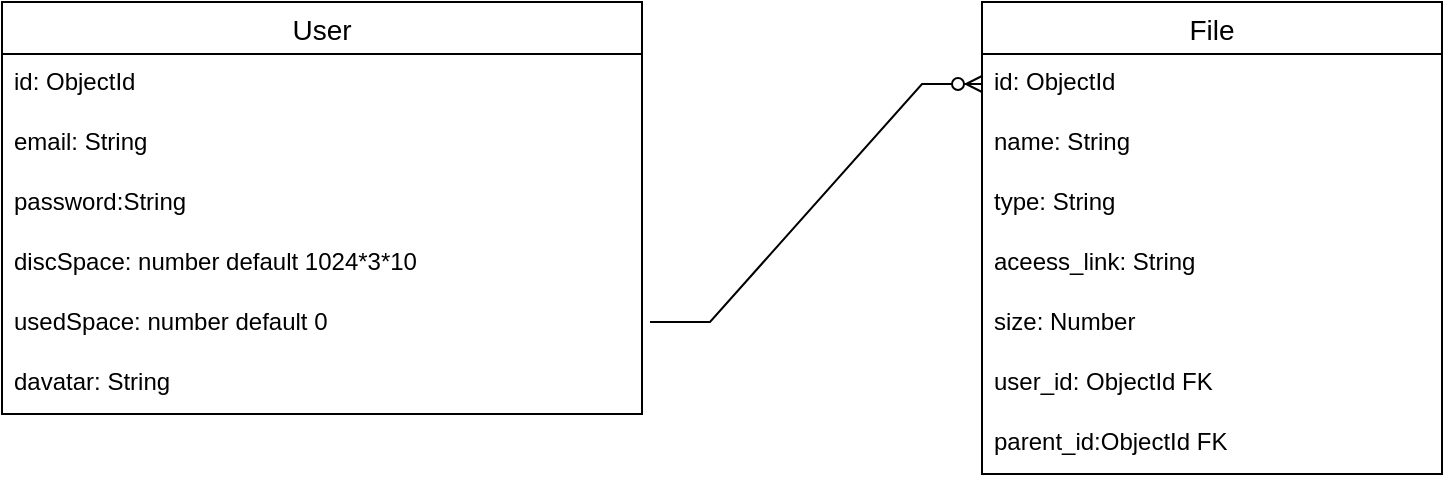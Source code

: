 <mxfile version="20.4.0" type="device"><diagram id="GGFhHgh3EzvBSyn0mWXY" name="Страница 1"><mxGraphModel dx="1422" dy="794" grid="1" gridSize="10" guides="1" tooltips="1" connect="1" arrows="1" fold="1" page="1" pageScale="1" pageWidth="827" pageHeight="1169" math="0" shadow="0"><root><mxCell id="0"/><mxCell id="1" parent="0"/><mxCell id="Gbp_OqOJv3uaB1sDuXEB-1" value="User" style="swimlane;fontStyle=0;childLayout=stackLayout;horizontal=1;startSize=26;horizontalStack=0;resizeParent=1;resizeParentMax=0;resizeLast=0;collapsible=1;marginBottom=0;align=center;fontSize=14;" vertex="1" parent="1"><mxGeometry x="40" y="240" width="320" height="206" as="geometry"/></mxCell><mxCell id="Gbp_OqOJv3uaB1sDuXEB-2" value="id: ObjectId" style="text;strokeColor=none;fillColor=none;spacingLeft=4;spacingRight=4;overflow=hidden;rotatable=0;points=[[0,0.5],[1,0.5]];portConstraint=eastwest;fontSize=12;" vertex="1" parent="Gbp_OqOJv3uaB1sDuXEB-1"><mxGeometry y="26" width="320" height="30" as="geometry"/></mxCell><mxCell id="Gbp_OqOJv3uaB1sDuXEB-3" value="email: String" style="text;strokeColor=none;fillColor=none;spacingLeft=4;spacingRight=4;overflow=hidden;rotatable=0;points=[[0,0.5],[1,0.5]];portConstraint=eastwest;fontSize=12;" vertex="1" parent="Gbp_OqOJv3uaB1sDuXEB-1"><mxGeometry y="56" width="320" height="30" as="geometry"/></mxCell><mxCell id="Gbp_OqOJv3uaB1sDuXEB-4" value="password:String" style="text;strokeColor=none;fillColor=none;spacingLeft=4;spacingRight=4;overflow=hidden;rotatable=0;points=[[0,0.5],[1,0.5]];portConstraint=eastwest;fontSize=12;" vertex="1" parent="Gbp_OqOJv3uaB1sDuXEB-1"><mxGeometry y="86" width="320" height="30" as="geometry"/></mxCell><mxCell id="Gbp_OqOJv3uaB1sDuXEB-5" value="discSpace: number default 1024*3*10" style="text;strokeColor=none;fillColor=none;spacingLeft=4;spacingRight=4;overflow=hidden;rotatable=0;points=[[0,0.5],[1,0.5]];portConstraint=eastwest;fontSize=12;" vertex="1" parent="Gbp_OqOJv3uaB1sDuXEB-1"><mxGeometry y="116" width="320" height="30" as="geometry"/></mxCell><mxCell id="Gbp_OqOJv3uaB1sDuXEB-6" value="usedSpace: number default 0" style="text;strokeColor=none;fillColor=none;spacingLeft=4;spacingRight=4;overflow=hidden;rotatable=0;points=[[0,0.5],[1,0.5]];portConstraint=eastwest;fontSize=12;" vertex="1" parent="Gbp_OqOJv3uaB1sDuXEB-1"><mxGeometry y="146" width="320" height="30" as="geometry"/></mxCell><mxCell id="Gbp_OqOJv3uaB1sDuXEB-7" value="davatar: String" style="text;strokeColor=none;fillColor=none;spacingLeft=4;spacingRight=4;overflow=hidden;rotatable=0;points=[[0,0.5],[1,0.5]];portConstraint=eastwest;fontSize=12;" vertex="1" parent="Gbp_OqOJv3uaB1sDuXEB-1"><mxGeometry y="176" width="320" height="30" as="geometry"/></mxCell><mxCell id="Gbp_OqOJv3uaB1sDuXEB-8" value="File" style="swimlane;fontStyle=0;childLayout=stackLayout;horizontal=1;startSize=26;horizontalStack=0;resizeParent=1;resizeParentMax=0;resizeLast=0;collapsible=1;marginBottom=0;align=center;fontSize=14;" vertex="1" parent="1"><mxGeometry x="530" y="240" width="230" height="236" as="geometry"/></mxCell><mxCell id="Gbp_OqOJv3uaB1sDuXEB-9" value="id: ObjectId" style="text;strokeColor=none;fillColor=none;spacingLeft=4;spacingRight=4;overflow=hidden;rotatable=0;points=[[0,0.5],[1,0.5]];portConstraint=eastwest;fontSize=12;" vertex="1" parent="Gbp_OqOJv3uaB1sDuXEB-8"><mxGeometry y="26" width="230" height="30" as="geometry"/></mxCell><mxCell id="Gbp_OqOJv3uaB1sDuXEB-10" value="name: String&#10;" style="text;strokeColor=none;fillColor=none;spacingLeft=4;spacingRight=4;overflow=hidden;rotatable=0;points=[[0,0.5],[1,0.5]];portConstraint=eastwest;fontSize=12;" vertex="1" parent="Gbp_OqOJv3uaB1sDuXEB-8"><mxGeometry y="56" width="230" height="30" as="geometry"/></mxCell><mxCell id="Gbp_OqOJv3uaB1sDuXEB-11" value="type: String" style="text;strokeColor=none;fillColor=none;spacingLeft=4;spacingRight=4;overflow=hidden;rotatable=0;points=[[0,0.5],[1,0.5]];portConstraint=eastwest;fontSize=12;" vertex="1" parent="Gbp_OqOJv3uaB1sDuXEB-8"><mxGeometry y="86" width="230" height="30" as="geometry"/></mxCell><mxCell id="Gbp_OqOJv3uaB1sDuXEB-16" value="aceess_link: String" style="text;strokeColor=none;fillColor=none;spacingLeft=4;spacingRight=4;overflow=hidden;rotatable=0;points=[[0,0.5],[1,0.5]];portConstraint=eastwest;fontSize=12;" vertex="1" parent="Gbp_OqOJv3uaB1sDuXEB-8"><mxGeometry y="116" width="230" height="30" as="geometry"/></mxCell><mxCell id="Gbp_OqOJv3uaB1sDuXEB-12" value="size: Number" style="text;strokeColor=none;fillColor=none;spacingLeft=4;spacingRight=4;overflow=hidden;rotatable=0;points=[[0,0.5],[1,0.5]];portConstraint=eastwest;fontSize=12;" vertex="1" parent="Gbp_OqOJv3uaB1sDuXEB-8"><mxGeometry y="146" width="230" height="30" as="geometry"/></mxCell><mxCell id="Gbp_OqOJv3uaB1sDuXEB-14" value="user_id: ObjectId FK" style="text;strokeColor=none;fillColor=none;spacingLeft=4;spacingRight=4;overflow=hidden;rotatable=0;points=[[0,0.5],[1,0.5]];portConstraint=eastwest;fontSize=12;" vertex="1" parent="Gbp_OqOJv3uaB1sDuXEB-8"><mxGeometry y="176" width="230" height="30" as="geometry"/></mxCell><mxCell id="Gbp_OqOJv3uaB1sDuXEB-15" value="parent_id:ObjectId FK" style="text;strokeColor=none;fillColor=none;spacingLeft=4;spacingRight=4;overflow=hidden;rotatable=0;points=[[0,0.5],[1,0.5]];portConstraint=eastwest;fontSize=12;" vertex="1" parent="Gbp_OqOJv3uaB1sDuXEB-8"><mxGeometry y="206" width="230" height="30" as="geometry"/></mxCell><mxCell id="Gbp_OqOJv3uaB1sDuXEB-18" value="" style="edgeStyle=entityRelationEdgeStyle;fontSize=12;html=1;endArrow=ERzeroToMany;endFill=1;rounded=0;entryX=0;entryY=0.5;entryDx=0;entryDy=0;" edge="1" parent="1" target="Gbp_OqOJv3uaB1sDuXEB-9"><mxGeometry width="100" height="100" relative="1" as="geometry"><mxPoint x="364" y="400" as="sourcePoint"/><mxPoint x="510" y="280" as="targetPoint"/></mxGeometry></mxCell></root></mxGraphModel></diagram></mxfile>